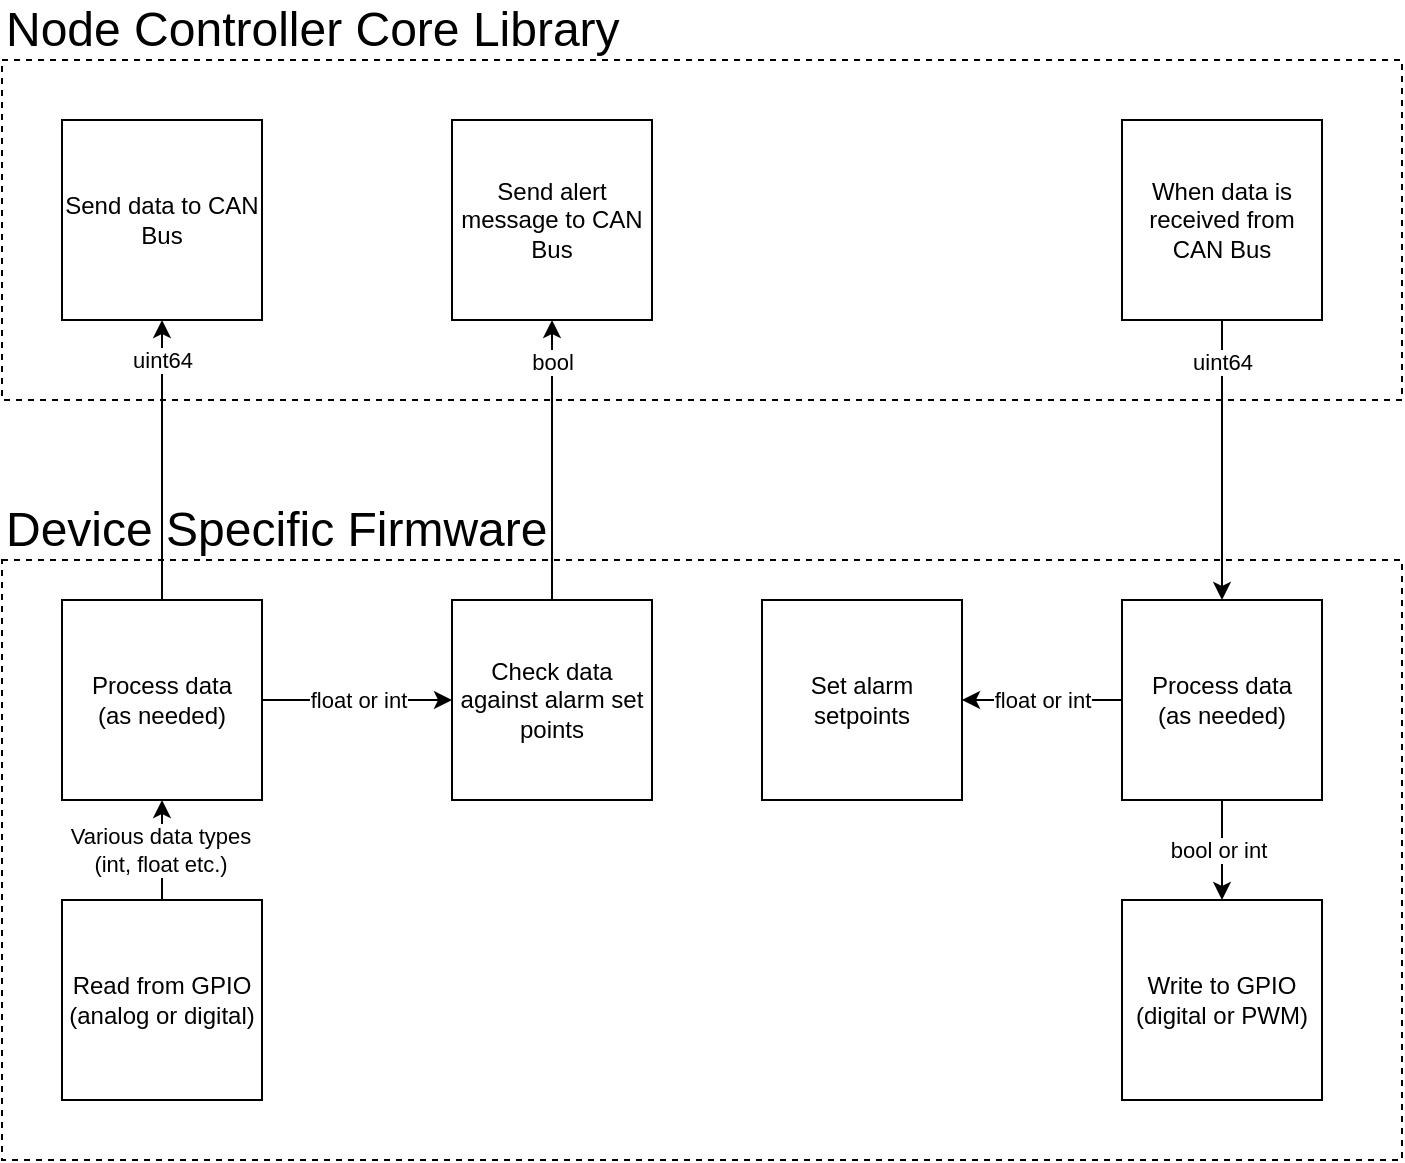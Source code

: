 <mxfile version="24.7.17">
  <diagram name="Page-1" id="VmMDVZbxvRPuFITGd--x">
    <mxGraphModel dx="954" dy="647" grid="1" gridSize="10" guides="1" tooltips="1" connect="1" arrows="1" fold="1" page="1" pageScale="1" pageWidth="850" pageHeight="1100" math="0" shadow="0">
      <root>
        <mxCell id="0" />
        <mxCell id="1" parent="0" />
        <mxCell id="18MynhK7BaWYWKZQCdJp-25" value="" style="rounded=0;whiteSpace=wrap;html=1;fillColor=none;dashed=1;" vertex="1" parent="1">
          <mxGeometry x="200" y="270" width="700" height="170" as="geometry" />
        </mxCell>
        <mxCell id="18MynhK7BaWYWKZQCdJp-26" value="" style="rounded=0;whiteSpace=wrap;html=1;fillColor=none;dashed=1;" vertex="1" parent="1">
          <mxGeometry x="200" y="520" width="700" height="300" as="geometry" />
        </mxCell>
        <mxCell id="18MynhK7BaWYWKZQCdJp-3" style="edgeStyle=orthogonalEdgeStyle;rounded=0;orthogonalLoop=1;jettySize=auto;html=1;entryX=0.5;entryY=1;entryDx=0;entryDy=0;" edge="1" parent="1" source="18MynhK7BaWYWKZQCdJp-1" target="18MynhK7BaWYWKZQCdJp-2">
          <mxGeometry relative="1" as="geometry" />
        </mxCell>
        <mxCell id="18MynhK7BaWYWKZQCdJp-4" value="Various data types&lt;div&gt;(int, float etc.)&lt;/div&gt;" style="edgeLabel;html=1;align=center;verticalAlign=middle;resizable=0;points=[];" vertex="1" connectable="0" parent="18MynhK7BaWYWKZQCdJp-3">
          <mxGeometry x="0.002" y="1" relative="1" as="geometry">
            <mxPoint as="offset" />
          </mxGeometry>
        </mxCell>
        <mxCell id="18MynhK7BaWYWKZQCdJp-1" value="Read from GPIO&lt;div&gt;(analog or digital)&lt;/div&gt;" style="whiteSpace=wrap;html=1;aspect=fixed;" vertex="1" parent="1">
          <mxGeometry x="230" y="690" width="100" height="100" as="geometry" />
        </mxCell>
        <mxCell id="18MynhK7BaWYWKZQCdJp-6" value="uint64" style="edgeStyle=orthogonalEdgeStyle;rounded=0;orthogonalLoop=1;jettySize=auto;html=1;exitX=0.5;exitY=0;exitDx=0;exitDy=0;entryX=0.5;entryY=1;entryDx=0;entryDy=0;" edge="1" parent="1" source="18MynhK7BaWYWKZQCdJp-2" target="18MynhK7BaWYWKZQCdJp-5">
          <mxGeometry x="0.714" relative="1" as="geometry">
            <mxPoint as="offset" />
          </mxGeometry>
        </mxCell>
        <mxCell id="18MynhK7BaWYWKZQCdJp-16" value="float or int" style="edgeStyle=orthogonalEdgeStyle;rounded=0;orthogonalLoop=1;jettySize=auto;html=1;" edge="1" parent="1" source="18MynhK7BaWYWKZQCdJp-2" target="18MynhK7BaWYWKZQCdJp-15">
          <mxGeometry relative="1" as="geometry" />
        </mxCell>
        <mxCell id="18MynhK7BaWYWKZQCdJp-2" value="Process data&lt;div&gt;(as needed)&lt;/div&gt;" style="whiteSpace=wrap;html=1;aspect=fixed;" vertex="1" parent="1">
          <mxGeometry x="230" y="540" width="100" height="100" as="geometry" />
        </mxCell>
        <mxCell id="18MynhK7BaWYWKZQCdJp-5" value="&lt;div&gt;Send data to CAN Bus&lt;br&gt;&lt;/div&gt;" style="whiteSpace=wrap;html=1;aspect=fixed;" vertex="1" parent="1">
          <mxGeometry x="230" y="300" width="100" height="100" as="geometry" />
        </mxCell>
        <mxCell id="18MynhK7BaWYWKZQCdJp-9" style="edgeStyle=orthogonalEdgeStyle;rounded=0;orthogonalLoop=1;jettySize=auto;html=1;" edge="1" parent="1" source="18MynhK7BaWYWKZQCdJp-7" target="18MynhK7BaWYWKZQCdJp-8">
          <mxGeometry relative="1" as="geometry" />
        </mxCell>
        <mxCell id="18MynhK7BaWYWKZQCdJp-11" value="uint64" style="edgeLabel;html=1;align=center;verticalAlign=middle;resizable=0;points=[];" vertex="1" connectable="0" parent="18MynhK7BaWYWKZQCdJp-9">
          <mxGeometry x="-0.078" y="1" relative="1" as="geometry">
            <mxPoint x="-1" y="-44" as="offset" />
          </mxGeometry>
        </mxCell>
        <mxCell id="18MynhK7BaWYWKZQCdJp-7" value="&lt;div&gt;When data is received from CAN Bus&lt;br&gt;&lt;/div&gt;" style="whiteSpace=wrap;html=1;aspect=fixed;" vertex="1" parent="1">
          <mxGeometry x="760" y="300" width="100" height="100" as="geometry" />
        </mxCell>
        <mxCell id="18MynhK7BaWYWKZQCdJp-13" style="edgeStyle=orthogonalEdgeStyle;rounded=0;orthogonalLoop=1;jettySize=auto;html=1;" edge="1" parent="1" source="18MynhK7BaWYWKZQCdJp-8" target="18MynhK7BaWYWKZQCdJp-12">
          <mxGeometry relative="1" as="geometry" />
        </mxCell>
        <mxCell id="18MynhK7BaWYWKZQCdJp-14" value="bool or int" style="edgeLabel;html=1;align=center;verticalAlign=middle;resizable=0;points=[];" vertex="1" connectable="0" parent="18MynhK7BaWYWKZQCdJp-13">
          <mxGeometry x="-0.027" y="-2" relative="1" as="geometry">
            <mxPoint as="offset" />
          </mxGeometry>
        </mxCell>
        <mxCell id="18MynhK7BaWYWKZQCdJp-24" style="edgeStyle=orthogonalEdgeStyle;rounded=0;orthogonalLoop=1;jettySize=auto;html=1;" edge="1" parent="1" source="18MynhK7BaWYWKZQCdJp-8" target="18MynhK7BaWYWKZQCdJp-23">
          <mxGeometry relative="1" as="geometry" />
        </mxCell>
        <mxCell id="18MynhK7BaWYWKZQCdJp-27" value="float or int" style="edgeLabel;html=1;align=center;verticalAlign=middle;resizable=0;points=[];" vertex="1" connectable="0" parent="18MynhK7BaWYWKZQCdJp-24">
          <mxGeometry x="0.238" y="-2" relative="1" as="geometry">
            <mxPoint x="9" y="2" as="offset" />
          </mxGeometry>
        </mxCell>
        <mxCell id="18MynhK7BaWYWKZQCdJp-8" value="Process data&lt;div&gt;(as needed)&lt;/div&gt;" style="whiteSpace=wrap;html=1;aspect=fixed;" vertex="1" parent="1">
          <mxGeometry x="760" y="540" width="100" height="100" as="geometry" />
        </mxCell>
        <mxCell id="18MynhK7BaWYWKZQCdJp-12" value="Write to GPIO&lt;div&gt;(digital or PWM)&lt;/div&gt;" style="whiteSpace=wrap;html=1;aspect=fixed;" vertex="1" parent="1">
          <mxGeometry x="760" y="690" width="100" height="100" as="geometry" />
        </mxCell>
        <mxCell id="18MynhK7BaWYWKZQCdJp-18" style="edgeStyle=orthogonalEdgeStyle;rounded=0;orthogonalLoop=1;jettySize=auto;html=1;" edge="1" parent="1" source="18MynhK7BaWYWKZQCdJp-15" target="18MynhK7BaWYWKZQCdJp-17">
          <mxGeometry relative="1" as="geometry" />
        </mxCell>
        <mxCell id="18MynhK7BaWYWKZQCdJp-28" value="bool" style="edgeLabel;html=1;align=center;verticalAlign=middle;resizable=0;points=[];" vertex="1" connectable="0" parent="18MynhK7BaWYWKZQCdJp-18">
          <mxGeometry x="-0.108" y="-3" relative="1" as="geometry">
            <mxPoint x="-3" y="-57" as="offset" />
          </mxGeometry>
        </mxCell>
        <mxCell id="18MynhK7BaWYWKZQCdJp-15" value="Check data against alarm set points" style="whiteSpace=wrap;html=1;aspect=fixed;" vertex="1" parent="1">
          <mxGeometry x="425" y="540" width="100" height="100" as="geometry" />
        </mxCell>
        <mxCell id="18MynhK7BaWYWKZQCdJp-17" value="&lt;div&gt;Send alert message to CAN Bus&lt;br&gt;&lt;/div&gt;" style="whiteSpace=wrap;html=1;aspect=fixed;" vertex="1" parent="1">
          <mxGeometry x="425" y="300" width="100" height="100" as="geometry" />
        </mxCell>
        <mxCell id="18MynhK7BaWYWKZQCdJp-23" value="Set alarm setpoints" style="whiteSpace=wrap;html=1;aspect=fixed;" vertex="1" parent="1">
          <mxGeometry x="580" y="540" width="100" height="100" as="geometry" />
        </mxCell>
        <mxCell id="18MynhK7BaWYWKZQCdJp-29" value="Node Controller Core Library&amp;nbsp;" style="text;html=1;align=left;verticalAlign=middle;whiteSpace=wrap;rounded=0;fontSize=24;" vertex="1" parent="1">
          <mxGeometry x="200" y="240" width="700" height="30" as="geometry" />
        </mxCell>
        <mxCell id="18MynhK7BaWYWKZQCdJp-30" value="Device Specific Firmware&amp;nbsp;" style="text;html=1;align=left;verticalAlign=middle;whiteSpace=wrap;rounded=0;fontSize=24;" vertex="1" parent="1">
          <mxGeometry x="200" y="490" width="700" height="30" as="geometry" />
        </mxCell>
      </root>
    </mxGraphModel>
  </diagram>
</mxfile>

